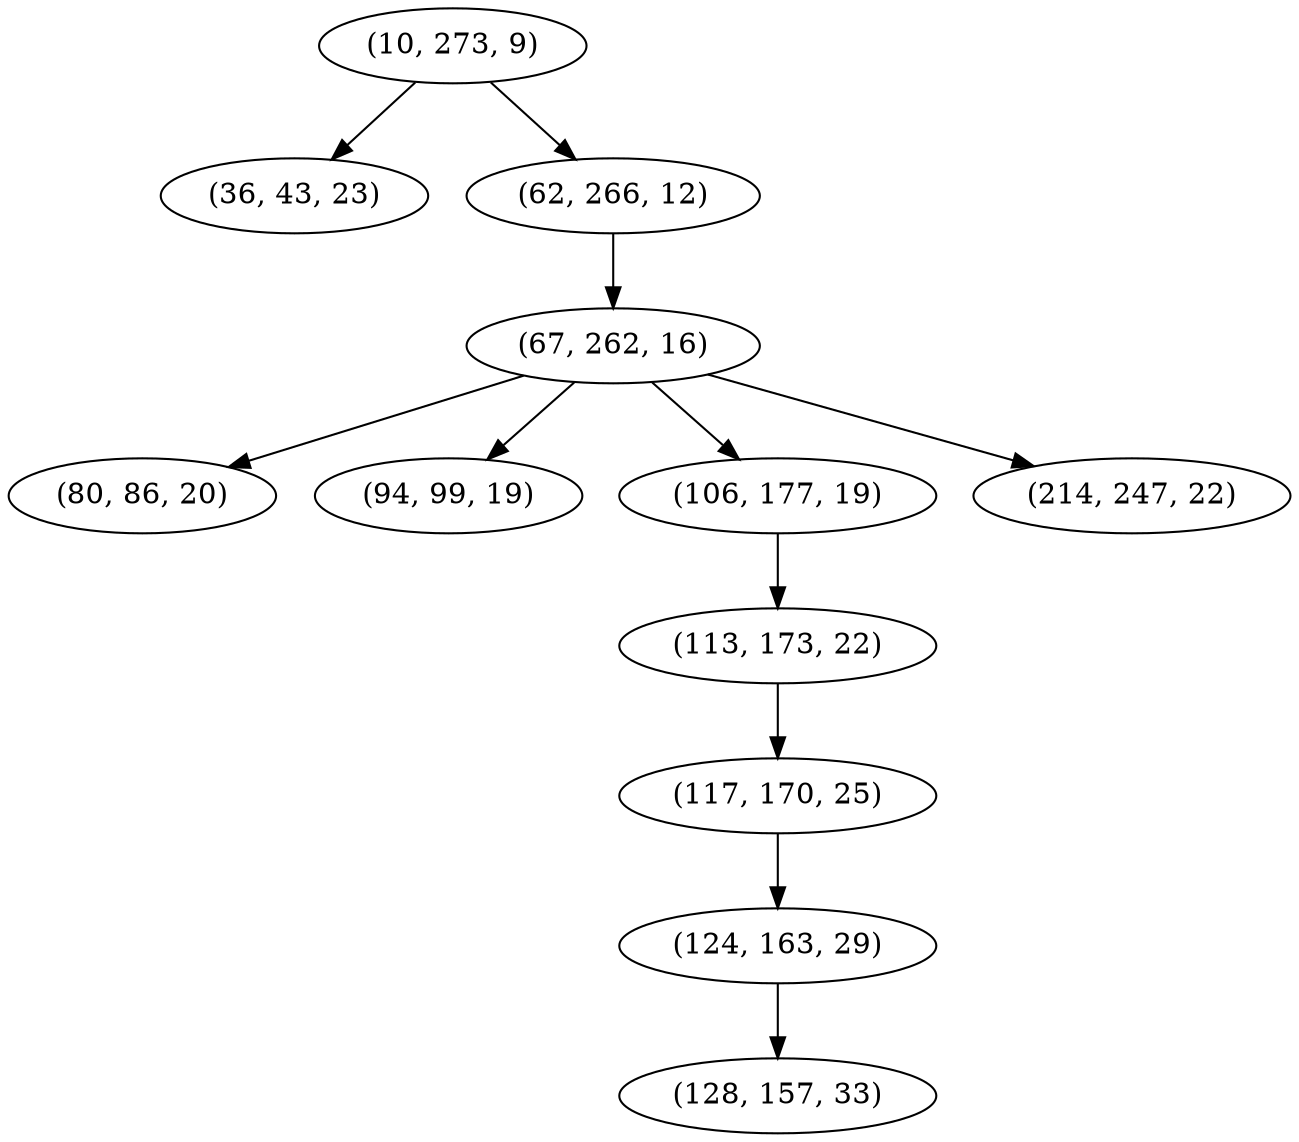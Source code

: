 digraph tree {
    "(10, 273, 9)";
    "(36, 43, 23)";
    "(62, 266, 12)";
    "(67, 262, 16)";
    "(80, 86, 20)";
    "(94, 99, 19)";
    "(106, 177, 19)";
    "(113, 173, 22)";
    "(117, 170, 25)";
    "(124, 163, 29)";
    "(128, 157, 33)";
    "(214, 247, 22)";
    "(10, 273, 9)" -> "(36, 43, 23)";
    "(10, 273, 9)" -> "(62, 266, 12)";
    "(62, 266, 12)" -> "(67, 262, 16)";
    "(67, 262, 16)" -> "(80, 86, 20)";
    "(67, 262, 16)" -> "(94, 99, 19)";
    "(67, 262, 16)" -> "(106, 177, 19)";
    "(67, 262, 16)" -> "(214, 247, 22)";
    "(106, 177, 19)" -> "(113, 173, 22)";
    "(113, 173, 22)" -> "(117, 170, 25)";
    "(117, 170, 25)" -> "(124, 163, 29)";
    "(124, 163, 29)" -> "(128, 157, 33)";
}
